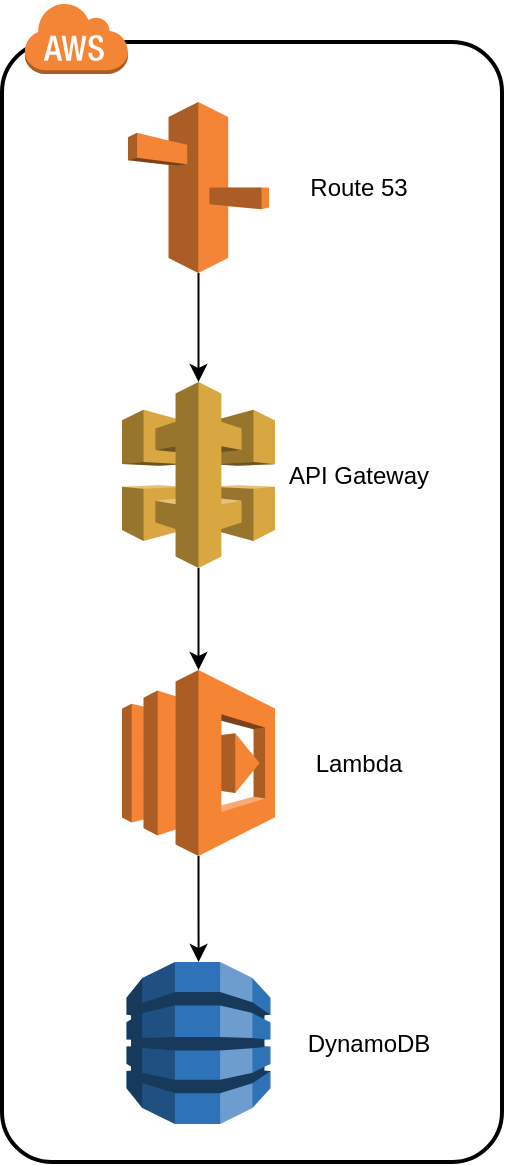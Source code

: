 <mxfile version="20.8.3" type="github">
  <diagram id="pZVEL6-MYWpkym2p0eeq" name="Page-1">
    <mxGraphModel dx="1434" dy="764" grid="1" gridSize="10" guides="1" tooltips="1" connect="1" arrows="1" fold="1" page="1" pageScale="1" pageWidth="850" pageHeight="1100" math="0" shadow="0">
      <root>
        <mxCell id="0" />
        <mxCell id="1" parent="0" />
        <mxCell id="_Q3TOPipKDcb-ZBd3toH-6" value="" style="rounded=1;arcSize=10;dashed=0;fillColor=none;gradientColor=none;strokeWidth=2;" vertex="1" parent="1">
          <mxGeometry x="190" y="190" width="250" height="560" as="geometry" />
        </mxCell>
        <mxCell id="_Q3TOPipKDcb-ZBd3toH-7" value="" style="dashed=0;html=1;shape=mxgraph.aws3.cloud;fillColor=#F58536;gradientColor=none;dashed=0;" vertex="1" parent="1">
          <mxGeometry x="201" y="170" width="52" height="36" as="geometry" />
        </mxCell>
        <mxCell id="_Q3TOPipKDcb-ZBd3toH-12" style="edgeStyle=orthogonalEdgeStyle;rounded=0;orthogonalLoop=1;jettySize=auto;html=1;" edge="1" parent="1" source="_Q3TOPipKDcb-ZBd3toH-8" target="_Q3TOPipKDcb-ZBd3toH-10">
          <mxGeometry relative="1" as="geometry" />
        </mxCell>
        <mxCell id="_Q3TOPipKDcb-ZBd3toH-14" style="edgeStyle=orthogonalEdgeStyle;rounded=0;orthogonalLoop=1;jettySize=auto;html=1;" edge="1" parent="1" source="_Q3TOPipKDcb-ZBd3toH-10" target="_Q3TOPipKDcb-ZBd3toH-13">
          <mxGeometry relative="1" as="geometry" />
        </mxCell>
        <mxCell id="_Q3TOPipKDcb-ZBd3toH-18" style="edgeStyle=orthogonalEdgeStyle;rounded=0;orthogonalLoop=1;jettySize=auto;html=1;" edge="1" parent="1" source="_Q3TOPipKDcb-ZBd3toH-13" target="_Q3TOPipKDcb-ZBd3toH-16">
          <mxGeometry relative="1" as="geometry" />
        </mxCell>
        <mxCell id="_Q3TOPipKDcb-ZBd3toH-19" value="" style="group" vertex="1" connectable="0" parent="1">
          <mxGeometry x="250" y="360" width="163" height="93" as="geometry" />
        </mxCell>
        <mxCell id="_Q3TOPipKDcb-ZBd3toH-10" value="" style="outlineConnect=0;dashed=0;verticalLabelPosition=bottom;verticalAlign=top;align=center;html=1;shape=mxgraph.aws3.api_gateway;fillColor=#D9A741;gradientColor=none;" vertex="1" parent="_Q3TOPipKDcb-ZBd3toH-19">
          <mxGeometry width="76.5" height="93" as="geometry" />
        </mxCell>
        <mxCell id="_Q3TOPipKDcb-ZBd3toH-11" value="API Gateway" style="text;html=1;align=center;verticalAlign=middle;resizable=0;points=[];autosize=1;strokeColor=none;fillColor=none;" vertex="1" parent="_Q3TOPipKDcb-ZBd3toH-19">
          <mxGeometry x="73" y="31.5" width="90" height="30" as="geometry" />
        </mxCell>
        <mxCell id="_Q3TOPipKDcb-ZBd3toH-20" value="" style="group" vertex="1" connectable="0" parent="1">
          <mxGeometry x="250" y="504" width="153" height="93" as="geometry" />
        </mxCell>
        <mxCell id="_Q3TOPipKDcb-ZBd3toH-13" value="" style="outlineConnect=0;dashed=0;verticalLabelPosition=bottom;verticalAlign=top;align=center;html=1;shape=mxgraph.aws3.lambda;fillColor=#F58534;gradientColor=none;" vertex="1" parent="_Q3TOPipKDcb-ZBd3toH-20">
          <mxGeometry width="76.5" height="93" as="geometry" />
        </mxCell>
        <mxCell id="_Q3TOPipKDcb-ZBd3toH-15" value="Lambda" style="text;html=1;align=center;verticalAlign=middle;resizable=0;points=[];autosize=1;strokeColor=none;fillColor=none;" vertex="1" parent="_Q3TOPipKDcb-ZBd3toH-20">
          <mxGeometry x="83" y="31.5" width="70" height="30" as="geometry" />
        </mxCell>
        <mxCell id="_Q3TOPipKDcb-ZBd3toH-21" value="" style="group" vertex="1" connectable="0" parent="1">
          <mxGeometry x="252.25" y="650" width="160.75" height="81" as="geometry" />
        </mxCell>
        <mxCell id="_Q3TOPipKDcb-ZBd3toH-16" value="" style="outlineConnect=0;dashed=0;verticalLabelPosition=bottom;verticalAlign=top;align=center;html=1;shape=mxgraph.aws3.dynamo_db;fillColor=#2E73B8;gradientColor=none;" vertex="1" parent="_Q3TOPipKDcb-ZBd3toH-21">
          <mxGeometry width="72" height="81" as="geometry" />
        </mxCell>
        <mxCell id="_Q3TOPipKDcb-ZBd3toH-17" value="DynamoDB" style="text;html=1;align=center;verticalAlign=middle;resizable=0;points=[];autosize=1;strokeColor=none;fillColor=none;" vertex="1" parent="_Q3TOPipKDcb-ZBd3toH-21">
          <mxGeometry x="80.75" y="25.5" width="80" height="30" as="geometry" />
        </mxCell>
        <mxCell id="_Q3TOPipKDcb-ZBd3toH-22" value="" style="group" vertex="1" connectable="0" parent="1">
          <mxGeometry x="253" y="220" width="150" height="85.5" as="geometry" />
        </mxCell>
        <mxCell id="_Q3TOPipKDcb-ZBd3toH-8" value="" style="outlineConnect=0;dashed=0;verticalLabelPosition=bottom;verticalAlign=top;align=center;html=1;shape=mxgraph.aws3.route_53;fillColor=#F58536;gradientColor=none;" vertex="1" parent="_Q3TOPipKDcb-ZBd3toH-22">
          <mxGeometry width="70.5" height="85.5" as="geometry" />
        </mxCell>
        <mxCell id="_Q3TOPipKDcb-ZBd3toH-9" value="Route 53" style="text;html=1;align=center;verticalAlign=middle;resizable=0;points=[];autosize=1;strokeColor=none;fillColor=none;" vertex="1" parent="_Q3TOPipKDcb-ZBd3toH-22">
          <mxGeometry x="80" y="27.75" width="70" height="30" as="geometry" />
        </mxCell>
      </root>
    </mxGraphModel>
  </diagram>
</mxfile>
